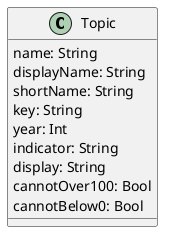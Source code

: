 @startuml
class Topic {
    name: String
    displayName: String
    shortName: String
    key: String
    year: Int
    indicator: String
    display: String
    cannotOver100: Bool
    cannotBelow0: Bool
}
@enduml